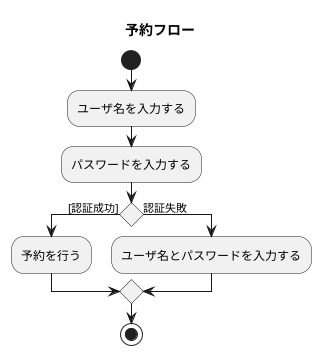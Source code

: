 @startuml ホテル予約システム
title  予約フロー
    start
    :ユーザ名を入力する;
    :パスワードを入力する;
    if() is([認証成功]) then
    :予約を行う;
    else (認証失敗)
    :ユーザ名とパスワードを入力する;
    endif
    stop
@enduml